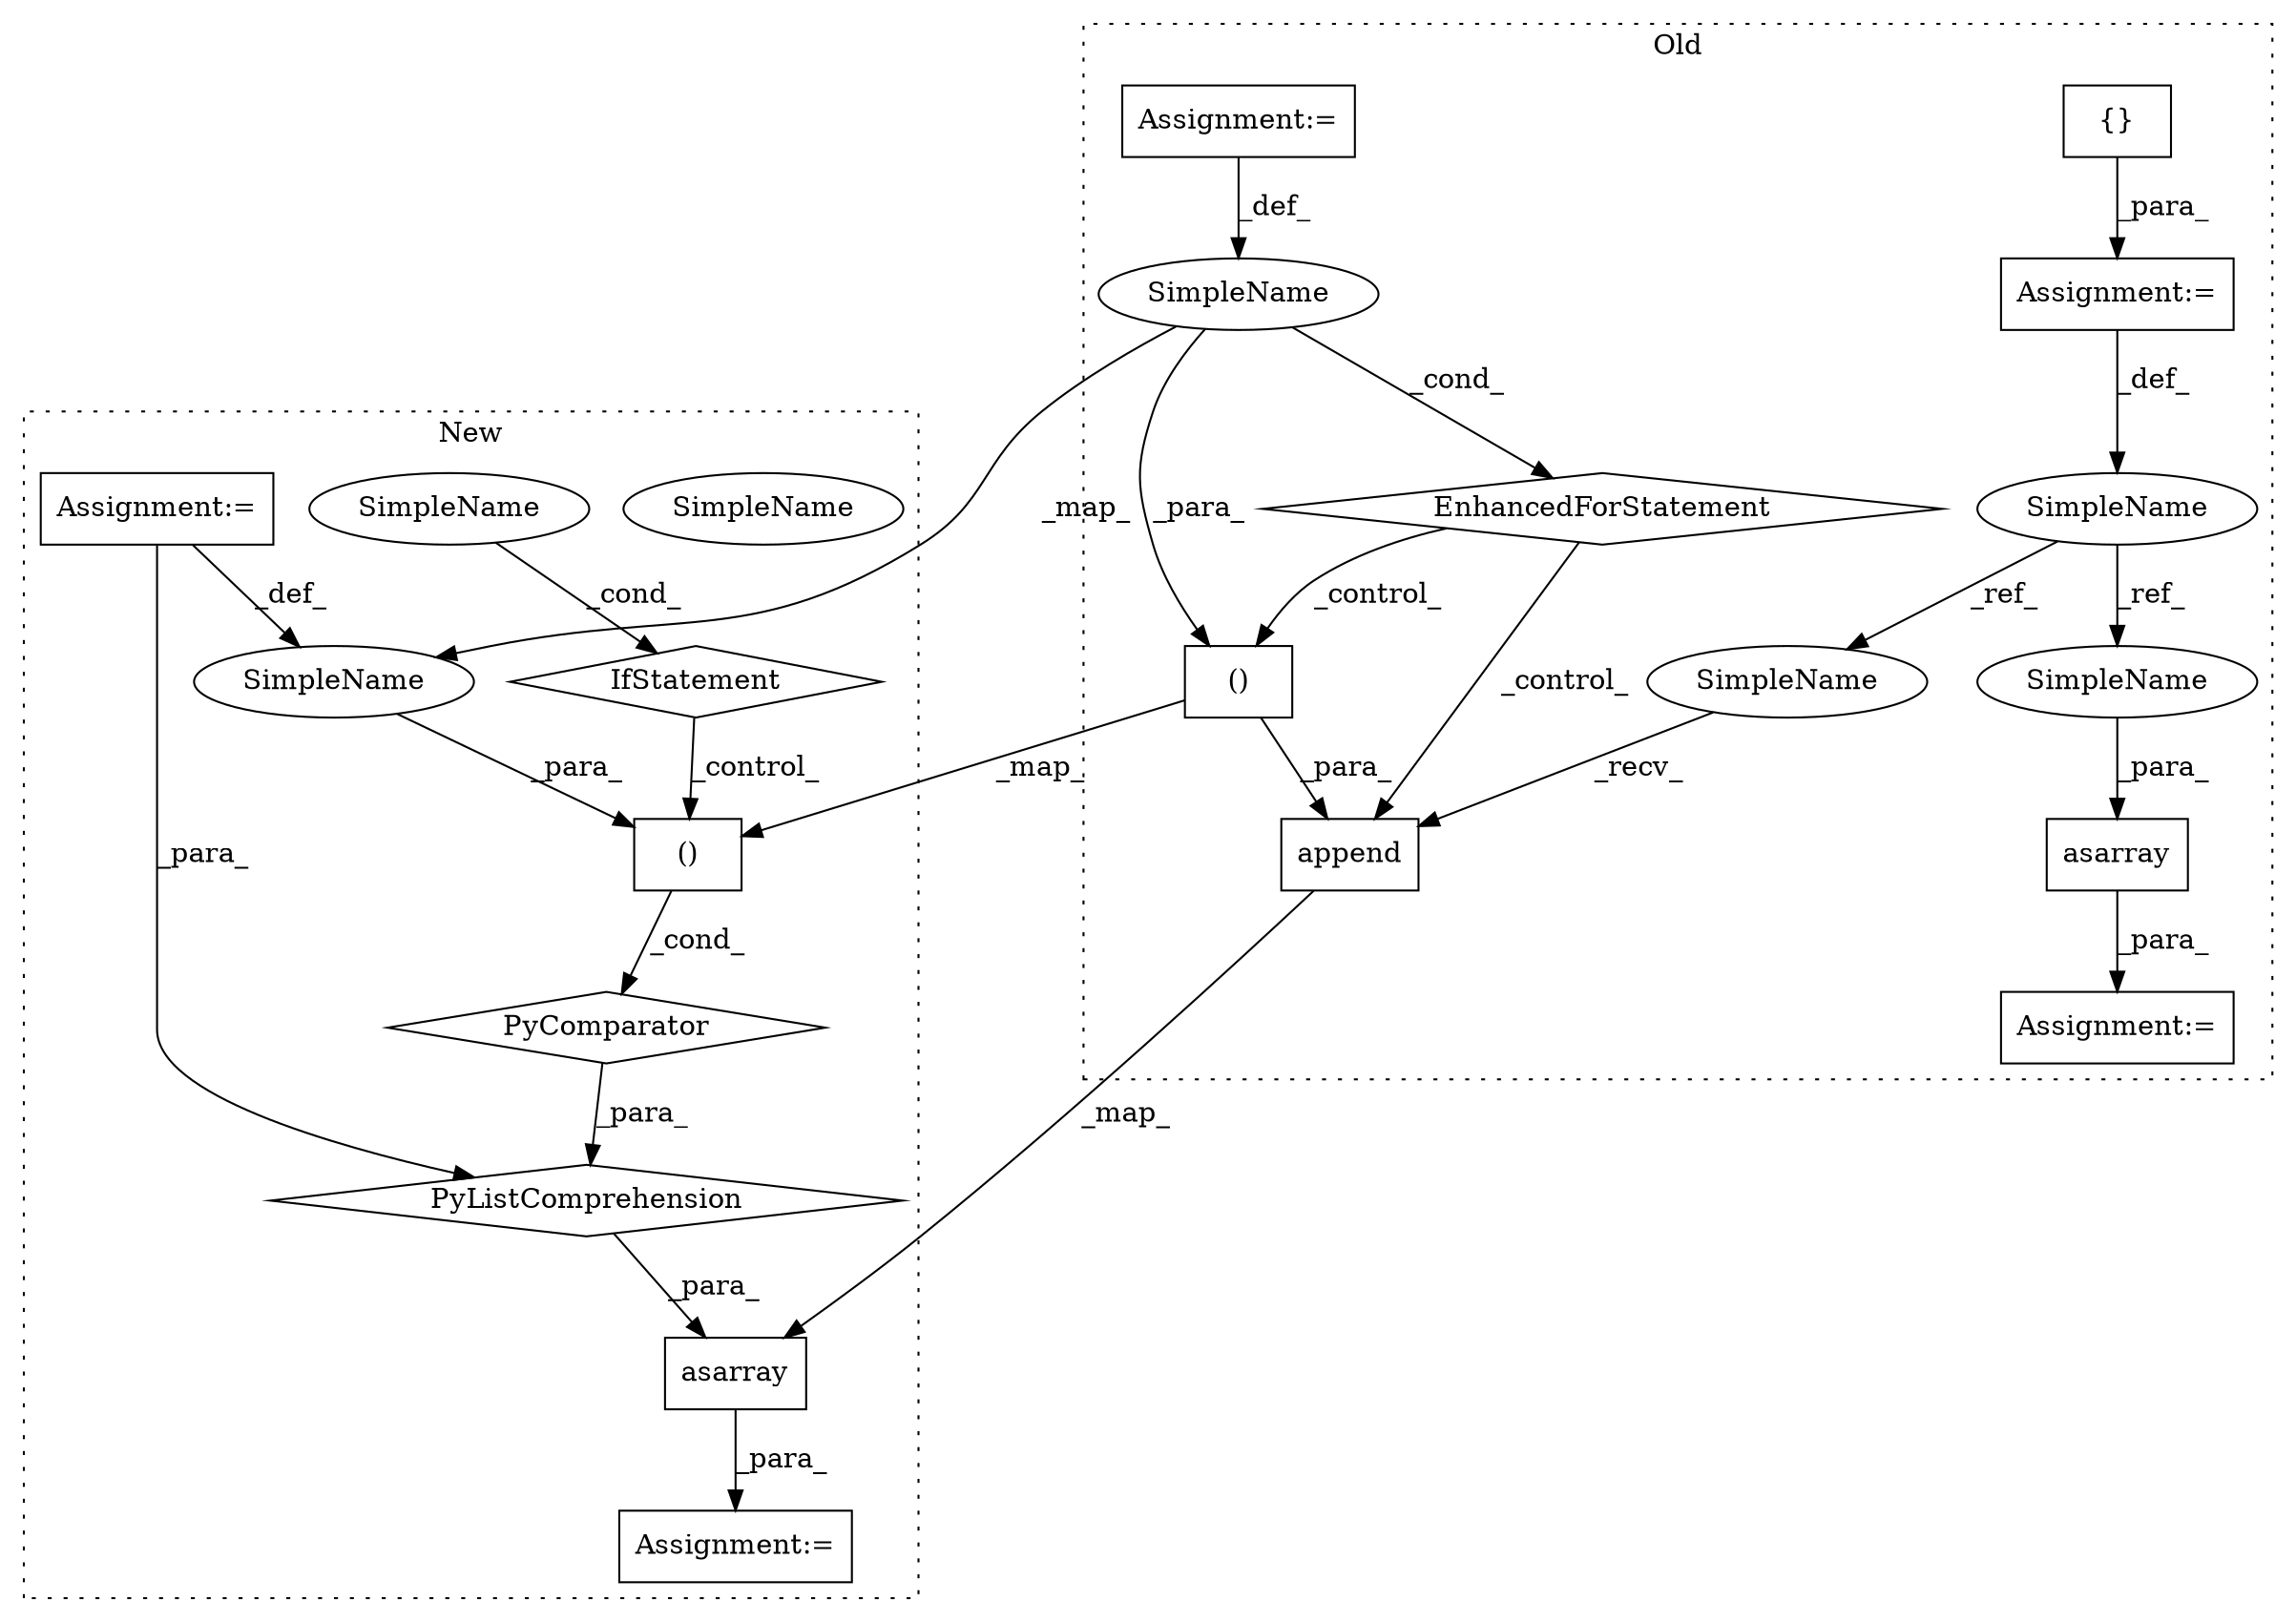 digraph G {
subgraph cluster0 {
1 [label="append" a="32" s="28127,28184" l="14,2" shape="box"];
4 [label="EnhancedForStatement" a="70" s="28046,28109" l="53,2" shape="diamond"];
6 [label="{}" a="4" s="28038" l="2" shape="box"];
7 [label="()" a="106" s="28141" l="43" shape="box"];
10 [label="SimpleName" a="42" s="28103" l="2" shape="ellipse"];
13 [label="Assignment:=" a="7" s="28205" l="1" shape="box"];
14 [label="Assignment:=" a="7" s="28013" l="1" shape="box"];
15 [label="Assignment:=" a="7" s="28046,28109" l="53,2" shape="box"];
18 [label="asarray" a="32" s="28212,28227" l="8,1" shape="box"];
19 [label="SimpleName" a="42" s="28006" l="7" shape="ellipse"];
20 [label="SimpleName" a="42" s="28220" l="7" shape="ellipse"];
21 [label="SimpleName" a="42" s="28119" l="7" shape="ellipse"];
label = "Old";
style="dotted";
}
subgraph cluster1 {
2 [label="asarray" a="32" s="27104,27261" l="24,-10" shape="box"];
3 [label="Assignment:=" a="7" s="27097" l="1" shape="box"];
5 [label="PyComparator" a="113" s="27230" l="18" shape="diamond"];
8 [label="()" a="106" s="27128" l="43" shape="box"];
9 [label="IfStatement" a="25" s="27230" l="18" shape="diamond"];
11 [label="SimpleName" a="42" s="27233" l="2" shape="ellipse"];
12 [label="SimpleName" a="42" s="27243" l="5" shape="ellipse"];
16 [label="PyListComprehension" a="109" s="27128" l="133" shape="diamond"];
17 [label="Assignment:=" a="7" s="27230" l="18" shape="box"];
22 [label="SimpleName" a="42" s="27243" l="5" shape="ellipse"];
label = "New";
style="dotted";
}
1 -> 2 [label="_map_"];
2 -> 3 [label="_para_"];
4 -> 1 [label="_control_"];
4 -> 7 [label="_control_"];
5 -> 16 [label="_para_"];
6 -> 14 [label="_para_"];
7 -> 1 [label="_para_"];
7 -> 8 [label="_map_"];
8 -> 5 [label="_cond_"];
9 -> 8 [label="_control_"];
10 -> 4 [label="_cond_"];
10 -> 7 [label="_para_"];
10 -> 11 [label="_map_"];
11 -> 8 [label="_para_"];
14 -> 19 [label="_def_"];
15 -> 10 [label="_def_"];
16 -> 2 [label="_para_"];
17 -> 16 [label="_para_"];
17 -> 11 [label="_def_"];
18 -> 13 [label="_para_"];
19 -> 21 [label="_ref_"];
19 -> 20 [label="_ref_"];
20 -> 18 [label="_para_"];
21 -> 1 [label="_recv_"];
22 -> 9 [label="_cond_"];
}